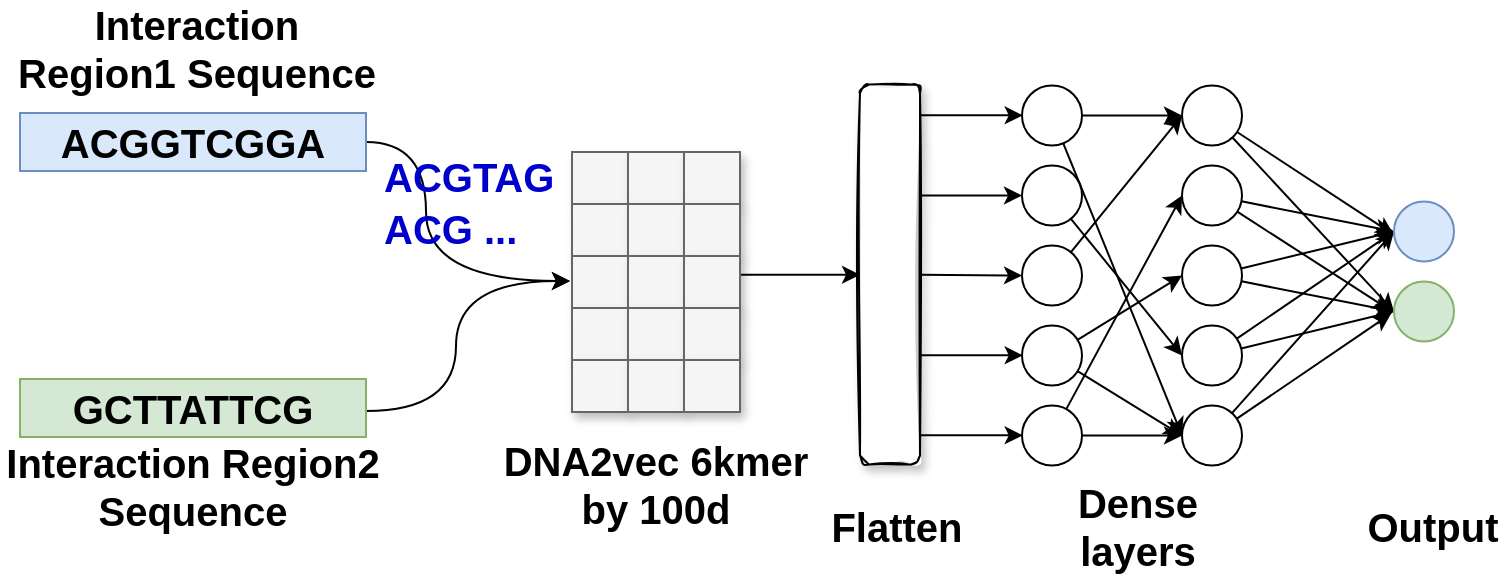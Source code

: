 <mxfile version="14.8.5" type="github">
  <diagram id="gIogGsXuzQi1VI0tjLUq" name="Page-1">
    <mxGraphModel dx="981" dy="526" grid="1" gridSize="10" guides="1" tooltips="1" connect="1" arrows="1" fold="1" page="1" pageScale="1" pageWidth="4681" pageHeight="3300" math="0" shadow="0">
      <root>
        <mxCell id="0" />
        <mxCell id="1" parent="0" />
        <mxCell id="Njo-u3qWFfw8xSDJ6qZh-193" style="edgeStyle=orthogonalEdgeStyle;curved=1;rounded=0;orthogonalLoop=1;jettySize=auto;html=1;entryX=0;entryY=0;entryDx=0;entryDy=0;exitX=1;exitY=0.5;exitDx=0;exitDy=0;fontStyle=1;fontSize=20;" edge="1" parent="1">
          <mxGeometry relative="1" as="geometry">
            <Array as="points">
              <mxPoint x="443" y="257.5" />
              <mxPoint x="443" y="326.5" />
            </Array>
            <mxPoint x="413" y="257" as="sourcePoint" />
            <mxPoint x="515" y="326.5" as="targetPoint" />
          </mxGeometry>
        </mxCell>
        <mxCell id="Njo-u3qWFfw8xSDJ6qZh-194" value="Interaction Region1 Sequence" style="text;html=1;strokeColor=none;fillColor=none;align=center;verticalAlign=middle;whiteSpace=wrap;rounded=0;fontStyle=1;fontSize=20;" vertex="1" parent="1">
          <mxGeometry x="237" y="200" width="183" height="20" as="geometry" />
        </mxCell>
        <mxCell id="Njo-u3qWFfw8xSDJ6qZh-195" style="edgeStyle=orthogonalEdgeStyle;curved=1;rounded=0;orthogonalLoop=1;jettySize=auto;html=1;entryX=0;entryY=0;entryDx=0;entryDy=0;exitX=1;exitY=0.5;exitDx=0;exitDy=0;fontStyle=1;fontSize=20;" edge="1" parent="1">
          <mxGeometry relative="1" as="geometry">
            <Array as="points">
              <mxPoint x="458" y="391.5" />
              <mxPoint x="458" y="326.5" />
            </Array>
            <mxPoint x="413" y="391.5" as="sourcePoint" />
            <mxPoint x="515" y="326.5" as="targetPoint" />
          </mxGeometry>
        </mxCell>
        <mxCell id="Njo-u3qWFfw8xSDJ6qZh-196" value="Interaction Region2 Sequence" style="text;html=1;strokeColor=none;fillColor=none;align=center;verticalAlign=middle;whiteSpace=wrap;rounded=0;fontStyle=1;fontSize=20;" vertex="1" parent="1">
          <mxGeometry x="230" y="418.75" width="193" height="20" as="geometry" />
        </mxCell>
        <mxCell id="Njo-u3qWFfw8xSDJ6qZh-198" style="edgeStyle=orthogonalEdgeStyle;rounded=0;orthogonalLoop=1;jettySize=auto;html=1;fontStyle=1;fontSize=20;" edge="1" parent="1">
          <mxGeometry relative="1" as="geometry">
            <mxPoint x="597" y="323.4" as="sourcePoint" />
            <mxPoint x="660" y="323.36" as="targetPoint" />
            <Array as="points">
              <mxPoint x="660" y="323.36" />
            </Array>
          </mxGeometry>
        </mxCell>
        <mxCell id="Njo-u3qWFfw8xSDJ6qZh-214" value="&lt;div style=&quot;font-size: 20px;&quot;&gt;ACGGTCGGA&lt;/div&gt;" style="text;html=1;strokeColor=#6c8ebf;fillColor=#dae8fc;align=center;verticalAlign=middle;whiteSpace=wrap;rounded=0;fontStyle=1;fontSize=20;" vertex="1" parent="1">
          <mxGeometry x="240" y="242.5" width="173" height="29" as="geometry" />
        </mxCell>
        <mxCell id="Njo-u3qWFfw8xSDJ6qZh-215" value="GCTTATTCG" style="text;html=1;strokeColor=#82b366;fillColor=#d5e8d4;align=center;verticalAlign=middle;whiteSpace=wrap;rounded=0;fontStyle=1;fontSize=20;" vertex="1" parent="1">
          <mxGeometry x="240" y="375.5" width="173" height="29" as="geometry" />
        </mxCell>
        <mxCell id="Njo-u3qWFfw8xSDJ6qZh-216" value="" style="rounded=0;whiteSpace=wrap;html=1;shadow=1;glass=0;sketch=0;fillColor=#f5f5f5;strokeColor=#666666;fontColor=#333333;fontStyle=1;fontSize=20;" vertex="1" parent="1">
          <mxGeometry x="516" y="262" width="28" height="26" as="geometry" />
        </mxCell>
        <mxCell id="Njo-u3qWFfw8xSDJ6qZh-217" value="DNA2vec 6kmer by 100d" style="text;html=1;strokeColor=none;fillColor=none;align=center;verticalAlign=middle;whiteSpace=wrap;rounded=0;fontStyle=1;fontSize=20;" vertex="1" parent="1">
          <mxGeometry x="478" y="418.25" width="160" height="20" as="geometry" />
        </mxCell>
        <mxCell id="Njo-u3qWFfw8xSDJ6qZh-218" value="" style="rounded=0;whiteSpace=wrap;html=1;shadow=1;glass=0;sketch=0;fillColor=#f5f5f5;strokeColor=#666666;fontColor=#333333;fontStyle=1;fontSize=20;" vertex="1" parent="1">
          <mxGeometry x="544" y="262" width="28" height="26" as="geometry" />
        </mxCell>
        <mxCell id="Njo-u3qWFfw8xSDJ6qZh-219" value="" style="rounded=0;whiteSpace=wrap;html=1;shadow=1;glass=0;sketch=0;fillColor=#f5f5f5;strokeColor=#666666;fontColor=#333333;fontStyle=1;fontSize=20;" vertex="1" parent="1">
          <mxGeometry x="572" y="262" width="28" height="26" as="geometry" />
        </mxCell>
        <mxCell id="Njo-u3qWFfw8xSDJ6qZh-220" value="" style="rounded=0;whiteSpace=wrap;html=1;shadow=1;glass=0;sketch=0;fillColor=#f5f5f5;strokeColor=#666666;fontColor=#333333;fontStyle=1;fontSize=20;" vertex="1" parent="1">
          <mxGeometry x="516" y="288" width="28" height="26" as="geometry" />
        </mxCell>
        <mxCell id="Njo-u3qWFfw8xSDJ6qZh-221" value="" style="rounded=0;whiteSpace=wrap;html=1;shadow=1;glass=0;sketch=0;fillColor=#f5f5f5;strokeColor=#666666;fontColor=#333333;fontStyle=1;fontSize=20;" vertex="1" parent="1">
          <mxGeometry x="544" y="288" width="28" height="26" as="geometry" />
        </mxCell>
        <mxCell id="Njo-u3qWFfw8xSDJ6qZh-222" value="" style="rounded=0;whiteSpace=wrap;html=1;shadow=1;glass=0;sketch=0;fillColor=#f5f5f5;strokeColor=#666666;fontColor=#333333;fontStyle=1;fontSize=20;" vertex="1" parent="1">
          <mxGeometry x="572" y="288" width="28" height="26" as="geometry" />
        </mxCell>
        <mxCell id="Njo-u3qWFfw8xSDJ6qZh-223" value="" style="rounded=0;whiteSpace=wrap;html=1;shadow=1;glass=0;sketch=0;fillColor=#f5f5f5;strokeColor=#666666;fontColor=#333333;fontStyle=1;fontSize=20;" vertex="1" parent="1">
          <mxGeometry x="516" y="314" width="28" height="26" as="geometry" />
        </mxCell>
        <mxCell id="Njo-u3qWFfw8xSDJ6qZh-224" value="" style="rounded=0;whiteSpace=wrap;html=1;shadow=1;glass=0;sketch=0;fillColor=#f5f5f5;strokeColor=#666666;fontColor=#333333;fontStyle=1;fontSize=20;" vertex="1" parent="1">
          <mxGeometry x="544" y="314" width="28" height="26" as="geometry" />
        </mxCell>
        <mxCell id="Njo-u3qWFfw8xSDJ6qZh-225" value="" style="rounded=0;whiteSpace=wrap;html=1;shadow=1;glass=0;sketch=0;fillColor=#f5f5f5;strokeColor=#666666;fontColor=#333333;fontStyle=1;fontSize=20;" vertex="1" parent="1">
          <mxGeometry x="572" y="314" width="28" height="26" as="geometry" />
        </mxCell>
        <mxCell id="Njo-u3qWFfw8xSDJ6qZh-226" value="" style="rounded=0;whiteSpace=wrap;html=1;shadow=1;glass=0;sketch=0;fillColor=#f5f5f5;strokeColor=#666666;fontColor=#333333;fontStyle=1;fontSize=20;" vertex="1" parent="1">
          <mxGeometry x="516" y="340" width="28" height="26" as="geometry" />
        </mxCell>
        <mxCell id="Njo-u3qWFfw8xSDJ6qZh-227" value="" style="rounded=0;whiteSpace=wrap;html=1;shadow=1;glass=0;sketch=0;fillColor=#f5f5f5;strokeColor=#666666;fontColor=#333333;fontStyle=1;fontSize=20;" vertex="1" parent="1">
          <mxGeometry x="544" y="340" width="28" height="26" as="geometry" />
        </mxCell>
        <mxCell id="Njo-u3qWFfw8xSDJ6qZh-228" value="" style="rounded=0;whiteSpace=wrap;html=1;shadow=1;glass=0;sketch=0;fillColor=#f5f5f5;strokeColor=#666666;fontColor=#333333;fontStyle=1;fontSize=20;" vertex="1" parent="1">
          <mxGeometry x="572" y="340" width="28" height="26" as="geometry" />
        </mxCell>
        <mxCell id="Njo-u3qWFfw8xSDJ6qZh-229" value="" style="rounded=0;whiteSpace=wrap;html=1;shadow=1;glass=0;sketch=0;fillColor=#f5f5f5;strokeColor=#666666;fontColor=#333333;fontStyle=1;fontSize=20;" vertex="1" parent="1">
          <mxGeometry x="516" y="366" width="28" height="26" as="geometry" />
        </mxCell>
        <mxCell id="Njo-u3qWFfw8xSDJ6qZh-230" value="" style="rounded=0;whiteSpace=wrap;html=1;shadow=1;glass=0;sketch=0;fillColor=#f5f5f5;strokeColor=#666666;fontColor=#333333;fontStyle=1;fontSize=20;" vertex="1" parent="1">
          <mxGeometry x="544" y="366" width="28" height="26" as="geometry" />
        </mxCell>
        <mxCell id="Njo-u3qWFfw8xSDJ6qZh-231" value="" style="rounded=0;whiteSpace=wrap;html=1;shadow=1;glass=0;sketch=0;fillColor=#f5f5f5;strokeColor=#666666;fontColor=#333333;fontStyle=1;fontSize=20;" vertex="1" parent="1">
          <mxGeometry x="572" y="366" width="28" height="26" as="geometry" />
        </mxCell>
        <mxCell id="Njo-u3qWFfw8xSDJ6qZh-232" value="&lt;font style=&quot;font-size: 20px;&quot; color=&quot;#0000CC&quot;&gt;ACGTAG&lt;/font&gt;" style="text;whiteSpace=wrap;html=1;fontStyle=1;fontSize=20;" vertex="1" parent="1">
          <mxGeometry x="420" y="255.75" width="70" height="30" as="geometry" />
        </mxCell>
        <mxCell id="Njo-u3qWFfw8xSDJ6qZh-233" value="&lt;font style=&quot;font-size: 20px;&quot; color=&quot;#0000CC&quot;&gt;ACG ...&lt;/font&gt;" style="text;whiteSpace=wrap;html=1;fontStyle=1;fontSize=20;" vertex="1" parent="1">
          <mxGeometry x="420" y="281.75" width="70" height="30" as="geometry" />
        </mxCell>
        <mxCell id="Njo-u3qWFfw8xSDJ6qZh-234" value="Dense layers" style="text;html=1;strokeColor=none;fillColor=none;align=center;verticalAlign=middle;whiteSpace=wrap;rounded=0;fontStyle=1;fontSize=20;" vertex="1" parent="1">
          <mxGeometry x="753.75" y="438.75" width="90" height="20" as="geometry" />
        </mxCell>
        <mxCell id="Njo-u3qWFfw8xSDJ6qZh-235" value="Flatten" style="text;html=1;strokeColor=none;fillColor=none;align=center;verticalAlign=middle;whiteSpace=wrap;rounded=0;fontStyle=1;fontSize=20;" vertex="1" parent="1">
          <mxGeometry x="668.25" y="438.75" width="21" height="20" as="geometry" />
        </mxCell>
        <mxCell id="Njo-u3qWFfw8xSDJ6qZh-236" style="edgeStyle=none;rounded=1;jumpSize=20;orthogonalLoop=1;jettySize=auto;html=1;entryX=0;entryY=0.5;entryDx=0;entryDy=0;strokeWidth=1;fontStyle=1;fontSize=20;" edge="1" parent="1" source="Njo-u3qWFfw8xSDJ6qZh-238" target="Njo-u3qWFfw8xSDJ6qZh-263">
          <mxGeometry relative="1" as="geometry" />
        </mxCell>
        <mxCell id="Njo-u3qWFfw8xSDJ6qZh-237" style="edgeStyle=none;rounded=0;orthogonalLoop=1;jettySize=auto;html=1;entryX=0;entryY=0.5;entryDx=0;entryDy=0;fontStyle=1;fontSize=20;" edge="1" parent="1" source="Njo-u3qWFfw8xSDJ6qZh-238" target="Njo-u3qWFfw8xSDJ6qZh-251">
          <mxGeometry relative="1" as="geometry" />
        </mxCell>
        <mxCell id="Njo-u3qWFfw8xSDJ6qZh-238" value="" style="ellipse;whiteSpace=wrap;html=1;aspect=fixed;fontStyle=1;fontSize=20;" vertex="1" parent="1">
          <mxGeometry x="741" y="228.75" width="30" height="30" as="geometry" />
        </mxCell>
        <mxCell id="Njo-u3qWFfw8xSDJ6qZh-239" style="edgeStyle=none;rounded=1;jumpSize=20;orthogonalLoop=1;jettySize=auto;html=1;entryX=0;entryY=0.5;entryDx=0;entryDy=0;strokeWidth=1;fontStyle=1;fontSize=20;" edge="1" parent="1" source="Njo-u3qWFfw8xSDJ6qZh-240" target="Njo-u3qWFfw8xSDJ6qZh-260">
          <mxGeometry relative="1" as="geometry" />
        </mxCell>
        <mxCell id="Njo-u3qWFfw8xSDJ6qZh-240" value="" style="ellipse;whiteSpace=wrap;html=1;aspect=fixed;fontStyle=1;fontSize=20;" vertex="1" parent="1">
          <mxGeometry x="741" y="268.75" width="30" height="30" as="geometry" />
        </mxCell>
        <mxCell id="Njo-u3qWFfw8xSDJ6qZh-241" style="edgeStyle=none;rounded=1;jumpSize=20;orthogonalLoop=1;jettySize=auto;html=1;entryX=0;entryY=0.5;entryDx=0;entryDy=0;strokeWidth=1;fontStyle=1;fontSize=20;" edge="1" parent="1" source="Njo-u3qWFfw8xSDJ6qZh-242" target="Njo-u3qWFfw8xSDJ6qZh-251">
          <mxGeometry relative="1" as="geometry" />
        </mxCell>
        <mxCell id="Njo-u3qWFfw8xSDJ6qZh-242" value="" style="ellipse;whiteSpace=wrap;html=1;aspect=fixed;fontStyle=1;fontSize=20;" vertex="1" parent="1">
          <mxGeometry x="741" y="308.75" width="30" height="30" as="geometry" />
        </mxCell>
        <mxCell id="Njo-u3qWFfw8xSDJ6qZh-243" style="edgeStyle=none;rounded=0;orthogonalLoop=1;jettySize=auto;html=1;entryX=0;entryY=0.5;entryDx=0;entryDy=0;fontStyle=1;fontSize=20;" edge="1" parent="1" source="Njo-u3qWFfw8xSDJ6qZh-245" target="Njo-u3qWFfw8xSDJ6qZh-257">
          <mxGeometry relative="1" as="geometry" />
        </mxCell>
        <mxCell id="Njo-u3qWFfw8xSDJ6qZh-244" style="edgeStyle=none;rounded=0;orthogonalLoop=1;jettySize=auto;html=1;entryX=0;entryY=0.5;entryDx=0;entryDy=0;fontStyle=1;fontSize=20;" edge="1" parent="1" source="Njo-u3qWFfw8xSDJ6qZh-245" target="Njo-u3qWFfw8xSDJ6qZh-263">
          <mxGeometry relative="1" as="geometry" />
        </mxCell>
        <mxCell id="Njo-u3qWFfw8xSDJ6qZh-245" value="" style="ellipse;whiteSpace=wrap;html=1;aspect=fixed;fontStyle=1;fontSize=20;" vertex="1" parent="1">
          <mxGeometry x="741" y="348.75" width="30" height="30" as="geometry" />
        </mxCell>
        <mxCell id="Njo-u3qWFfw8xSDJ6qZh-246" style="edgeStyle=none;rounded=1;jumpSize=20;orthogonalLoop=1;jettySize=auto;html=1;entryX=0;entryY=0.5;entryDx=0;entryDy=0;strokeWidth=1;fontStyle=1;fontSize=20;" edge="1" parent="1" source="Njo-u3qWFfw8xSDJ6qZh-248" target="Njo-u3qWFfw8xSDJ6qZh-254">
          <mxGeometry relative="1" as="geometry" />
        </mxCell>
        <mxCell id="Njo-u3qWFfw8xSDJ6qZh-247" style="edgeStyle=none;rounded=1;jumpSize=20;orthogonalLoop=1;jettySize=auto;html=1;entryX=0;entryY=0.5;entryDx=0;entryDy=0;strokeWidth=1;fontStyle=1;fontSize=20;" edge="1" parent="1" source="Njo-u3qWFfw8xSDJ6qZh-248" target="Njo-u3qWFfw8xSDJ6qZh-263">
          <mxGeometry relative="1" as="geometry" />
        </mxCell>
        <mxCell id="Njo-u3qWFfw8xSDJ6qZh-248" value="" style="ellipse;whiteSpace=wrap;html=1;aspect=fixed;fontStyle=1;fontSize=20;" vertex="1" parent="1">
          <mxGeometry x="741" y="388.75" width="30" height="30" as="geometry" />
        </mxCell>
        <mxCell id="Njo-u3qWFfw8xSDJ6qZh-249" style="edgeStyle=none;rounded=1;jumpSize=20;orthogonalLoop=1;jettySize=auto;html=1;entryX=0;entryY=0.5;entryDx=0;entryDy=0;strokeWidth=1;fontStyle=1;fontSize=20;" edge="1" parent="1" source="Njo-u3qWFfw8xSDJ6qZh-251" target="Njo-u3qWFfw8xSDJ6qZh-266">
          <mxGeometry relative="1" as="geometry" />
        </mxCell>
        <mxCell id="Njo-u3qWFfw8xSDJ6qZh-250" style="edgeStyle=none;rounded=1;jumpSize=20;orthogonalLoop=1;jettySize=auto;html=1;strokeWidth=1;entryX=-0.001;entryY=0.557;entryDx=0;entryDy=0;entryPerimeter=0;fontStyle=1;fontSize=20;" edge="1" parent="1" source="Njo-u3qWFfw8xSDJ6qZh-251" target="Njo-u3qWFfw8xSDJ6qZh-265">
          <mxGeometry relative="1" as="geometry">
            <mxPoint x="921" y="323.75" as="targetPoint" />
          </mxGeometry>
        </mxCell>
        <mxCell id="Njo-u3qWFfw8xSDJ6qZh-251" value="" style="ellipse;whiteSpace=wrap;html=1;aspect=fixed;fontStyle=1;fontSize=20;" vertex="1" parent="1">
          <mxGeometry x="821" y="228.75" width="30" height="30" as="geometry" />
        </mxCell>
        <mxCell id="Njo-u3qWFfw8xSDJ6qZh-252" style="edgeStyle=none;rounded=1;jumpSize=20;orthogonalLoop=1;jettySize=auto;html=1;entryX=0;entryY=0.5;entryDx=0;entryDy=0;strokeWidth=1;fontStyle=1;fontSize=20;" edge="1" parent="1" source="Njo-u3qWFfw8xSDJ6qZh-254" target="Njo-u3qWFfw8xSDJ6qZh-265">
          <mxGeometry relative="1" as="geometry" />
        </mxCell>
        <mxCell id="Njo-u3qWFfw8xSDJ6qZh-253" style="edgeStyle=none;rounded=1;jumpSize=20;orthogonalLoop=1;jettySize=auto;html=1;strokeWidth=1;entryX=-0.057;entryY=0.483;entryDx=0;entryDy=0;entryPerimeter=0;fontStyle=1;fontSize=20;" edge="1" parent="1" source="Njo-u3qWFfw8xSDJ6qZh-254" target="Njo-u3qWFfw8xSDJ6qZh-266">
          <mxGeometry relative="1" as="geometry">
            <mxPoint x="931" y="363.75" as="targetPoint" />
          </mxGeometry>
        </mxCell>
        <mxCell id="Njo-u3qWFfw8xSDJ6qZh-254" value="" style="ellipse;whiteSpace=wrap;html=1;aspect=fixed;fontStyle=1;fontSize=20;" vertex="1" parent="1">
          <mxGeometry x="821" y="268.75" width="30" height="30" as="geometry" />
        </mxCell>
        <mxCell id="Njo-u3qWFfw8xSDJ6qZh-255" style="edgeStyle=none;rounded=1;jumpSize=20;orthogonalLoop=1;jettySize=auto;html=1;entryX=0;entryY=0.5;entryDx=0;entryDy=0;strokeWidth=1;fontStyle=1;fontSize=20;" edge="1" parent="1" source="Njo-u3qWFfw8xSDJ6qZh-257" target="Njo-u3qWFfw8xSDJ6qZh-266">
          <mxGeometry relative="1" as="geometry" />
        </mxCell>
        <mxCell id="Njo-u3qWFfw8xSDJ6qZh-256" style="edgeStyle=none;rounded=1;jumpSize=20;orthogonalLoop=1;jettySize=auto;html=1;strokeWidth=1;entryX=0;entryY=0.5;entryDx=0;entryDy=0;fontStyle=1;fontSize=20;" edge="1" parent="1" source="Njo-u3qWFfw8xSDJ6qZh-257" target="Njo-u3qWFfw8xSDJ6qZh-265">
          <mxGeometry relative="1" as="geometry">
            <mxPoint x="931" y="323.75" as="targetPoint" />
          </mxGeometry>
        </mxCell>
        <mxCell id="Njo-u3qWFfw8xSDJ6qZh-257" value="" style="ellipse;whiteSpace=wrap;html=1;aspect=fixed;fontStyle=1;fontSize=20;" vertex="1" parent="1">
          <mxGeometry x="821" y="308.75" width="30" height="30" as="geometry" />
        </mxCell>
        <mxCell id="Njo-u3qWFfw8xSDJ6qZh-258" style="edgeStyle=none;rounded=1;jumpSize=20;orthogonalLoop=1;jettySize=auto;html=1;entryX=0;entryY=0.5;entryDx=0;entryDy=0;strokeWidth=1;fontStyle=1;fontSize=20;" edge="1" parent="1" source="Njo-u3qWFfw8xSDJ6qZh-260" target="Njo-u3qWFfw8xSDJ6qZh-265">
          <mxGeometry relative="1" as="geometry" />
        </mxCell>
        <mxCell id="Njo-u3qWFfw8xSDJ6qZh-259" style="edgeStyle=none;rounded=1;jumpSize=20;orthogonalLoop=1;jettySize=auto;html=1;strokeWidth=1;entryX=0;entryY=0.5;entryDx=0;entryDy=0;fontStyle=1;fontSize=20;" edge="1" parent="1" source="Njo-u3qWFfw8xSDJ6qZh-260" target="Njo-u3qWFfw8xSDJ6qZh-266">
          <mxGeometry relative="1" as="geometry">
            <mxPoint x="921" y="363.75" as="targetPoint" />
          </mxGeometry>
        </mxCell>
        <mxCell id="Njo-u3qWFfw8xSDJ6qZh-260" value="" style="ellipse;whiteSpace=wrap;html=1;aspect=fixed;fontStyle=1;fontSize=20;" vertex="1" parent="1">
          <mxGeometry x="821" y="348.75" width="30" height="30" as="geometry" />
        </mxCell>
        <mxCell id="Njo-u3qWFfw8xSDJ6qZh-261" style="edgeStyle=none;rounded=1;jumpSize=20;orthogonalLoop=1;jettySize=auto;html=1;strokeWidth=1;entryX=-0.05;entryY=0.538;entryDx=0;entryDy=0;entryPerimeter=0;fontStyle=1;fontSize=20;" edge="1" parent="1" source="Njo-u3qWFfw8xSDJ6qZh-263" target="Njo-u3qWFfw8xSDJ6qZh-266">
          <mxGeometry relative="1" as="geometry">
            <mxPoint x="931" y="363.75" as="targetPoint" />
          </mxGeometry>
        </mxCell>
        <mxCell id="Njo-u3qWFfw8xSDJ6qZh-262" style="edgeStyle=none;rounded=1;jumpSize=20;orthogonalLoop=1;jettySize=auto;html=1;strokeWidth=1;entryX=0;entryY=0.5;entryDx=0;entryDy=0;fontStyle=1;fontSize=20;" edge="1" parent="1" source="Njo-u3qWFfw8xSDJ6qZh-263" target="Njo-u3qWFfw8xSDJ6qZh-265">
          <mxGeometry relative="1" as="geometry">
            <mxPoint x="921" y="323.75" as="targetPoint" />
          </mxGeometry>
        </mxCell>
        <mxCell id="Njo-u3qWFfw8xSDJ6qZh-263" value="" style="ellipse;whiteSpace=wrap;html=1;aspect=fixed;fontStyle=1;fontSize=20;" vertex="1" parent="1">
          <mxGeometry x="821" y="388.75" width="30" height="30" as="geometry" />
        </mxCell>
        <mxCell id="Njo-u3qWFfw8xSDJ6qZh-264" value="&lt;div style=&quot;font-size: 20px;&quot;&gt;Output&lt;/div&gt;" style="text;html=1;strokeColor=none;fillColor=none;align=center;verticalAlign=middle;whiteSpace=wrap;rounded=0;fontStyle=1;fontSize=20;" vertex="1" parent="1">
          <mxGeometry x="934.5" y="438.75" width="22.5" height="20" as="geometry" />
        </mxCell>
        <mxCell id="Njo-u3qWFfw8xSDJ6qZh-265" value="" style="ellipse;whiteSpace=wrap;html=1;aspect=fixed;fillColor=#dae8fc;strokeColor=#6c8ebf;fontStyle=1;fontSize=20;" vertex="1" parent="1">
          <mxGeometry x="927" y="286.75" width="30" height="30" as="geometry" />
        </mxCell>
        <mxCell id="Njo-u3qWFfw8xSDJ6qZh-266" value="" style="ellipse;whiteSpace=wrap;html=1;aspect=fixed;fillColor=#d5e8d4;strokeColor=#82b366;fontStyle=1;fontSize=20;" vertex="1" parent="1">
          <mxGeometry x="927" y="326.75" width="30" height="30" as="geometry" />
        </mxCell>
        <mxCell id="Njo-u3qWFfw8xSDJ6qZh-267" style="rounded=0;orthogonalLoop=1;jettySize=auto;html=1;entryX=0;entryY=0.5;entryDx=0;entryDy=0;fontStyle=1;fontSize=20;" edge="1" parent="1" source="Njo-u3qWFfw8xSDJ6qZh-268">
          <mxGeometry relative="1" as="geometry">
            <mxPoint x="741.0" y="323.75" as="targetPoint" />
          </mxGeometry>
        </mxCell>
        <mxCell id="Njo-u3qWFfw8xSDJ6qZh-268" value="" style="rounded=1;whiteSpace=wrap;html=1;shadow=1;glass=0;sketch=1;fontStyle=1;fontSize=20;" vertex="1" parent="1">
          <mxGeometry x="660" y="228.25" width="30" height="190" as="geometry" />
        </mxCell>
        <mxCell id="Njo-u3qWFfw8xSDJ6qZh-269" value="" style="endArrow=classic;html=1;entryX=0;entryY=0.5;entryDx=0;entryDy=0;exitX=0.989;exitY=0.292;exitDx=0;exitDy=0;exitPerimeter=0;fontStyle=1;fontSize=20;" edge="1" parent="1" source="Njo-u3qWFfw8xSDJ6qZh-268">
          <mxGeometry width="50" height="50" relative="1" as="geometry">
            <mxPoint x="691" y="336.75" as="sourcePoint" />
            <mxPoint x="741.0" y="283.75" as="targetPoint" />
          </mxGeometry>
        </mxCell>
        <mxCell id="Njo-u3qWFfw8xSDJ6qZh-270" value="" style="endArrow=classic;html=1;entryX=0;entryY=0.5;entryDx=0;entryDy=0;exitX=0.989;exitY=0.292;exitDx=0;exitDy=0;exitPerimeter=0;fontStyle=1;fontSize=20;" edge="1" parent="1">
          <mxGeometry width="50" height="50" relative="1" as="geometry">
            <mxPoint x="690" y="243.65" as="sourcePoint" />
            <mxPoint x="741.33" y="243.67" as="targetPoint" />
          </mxGeometry>
        </mxCell>
        <mxCell id="Njo-u3qWFfw8xSDJ6qZh-271" value="" style="endArrow=classic;html=1;entryX=0;entryY=0.5;entryDx=0;entryDy=0;exitX=0.989;exitY=0.292;exitDx=0;exitDy=0;exitPerimeter=0;fontStyle=1;fontSize=20;" edge="1" parent="1">
          <mxGeometry width="50" height="50" relative="1" as="geometry">
            <mxPoint x="690" y="363.65" as="sourcePoint" />
            <mxPoint x="741.33" y="363.67" as="targetPoint" />
          </mxGeometry>
        </mxCell>
        <mxCell id="Njo-u3qWFfw8xSDJ6qZh-272" value="" style="endArrow=classic;html=1;entryX=0;entryY=0.5;entryDx=0;entryDy=0;exitX=0.989;exitY=0.292;exitDx=0;exitDy=0;exitPerimeter=0;fontStyle=1;fontSize=20;" edge="1" parent="1">
          <mxGeometry width="50" height="50" relative="1" as="geometry">
            <mxPoint x="690" y="403.65" as="sourcePoint" />
            <mxPoint x="741.33" y="403.67" as="targetPoint" />
          </mxGeometry>
        </mxCell>
      </root>
    </mxGraphModel>
  </diagram>
</mxfile>

